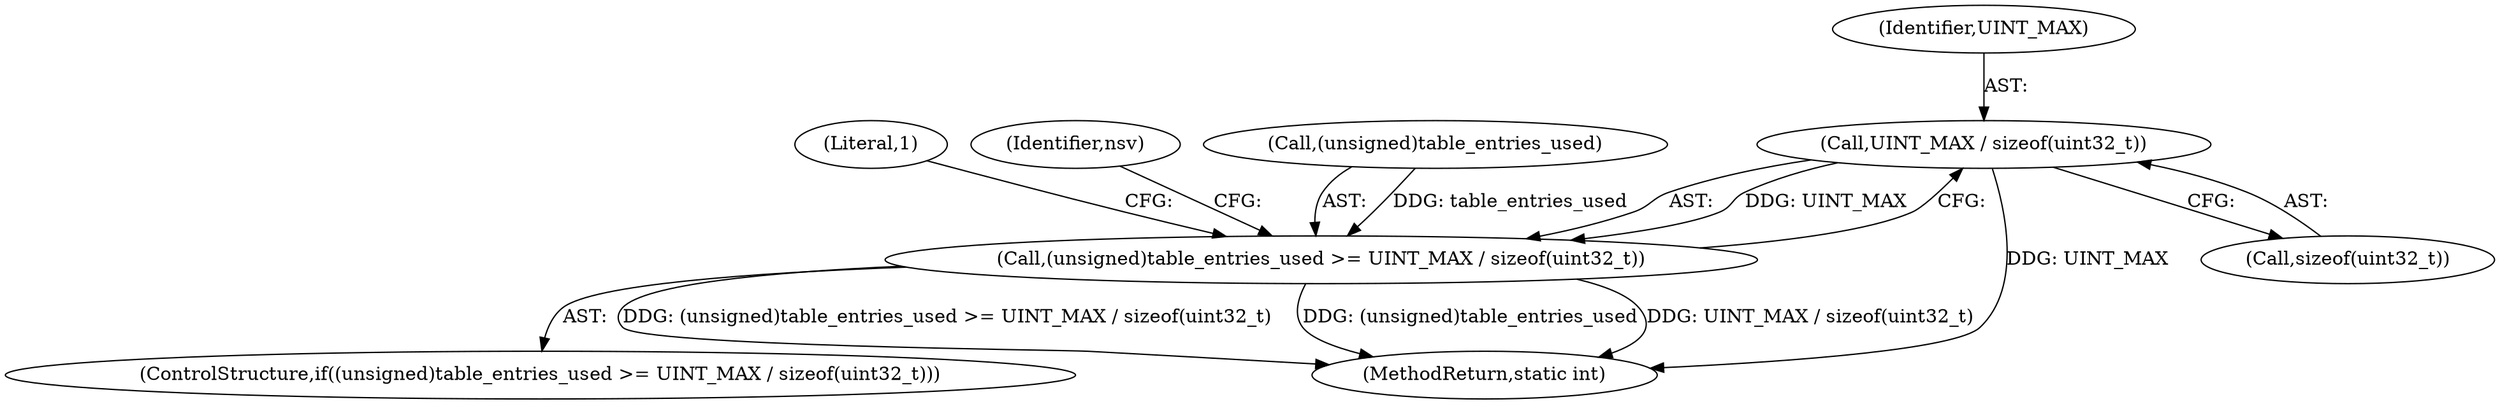 digraph "0_FFmpeg_c24bcb553650b91e9eff15ef6e54ca73de2453b7@API" {
"1000355" [label="(Call,UINT_MAX / sizeof(uint32_t))"];
"1000351" [label="(Call,(unsigned)table_entries_used >= UINT_MAX / sizeof(uint32_t))"];
"1000350" [label="(ControlStructure,if((unsigned)table_entries_used >= UINT_MAX / sizeof(uint32_t)))"];
"1000476" [label="(MethodReturn,static int)"];
"1000357" [label="(Call,sizeof(uint32_t))"];
"1000356" [label="(Identifier,UINT_MAX)"];
"1000355" [label="(Call,UINT_MAX / sizeof(uint32_t))"];
"1000361" [label="(Literal,1)"];
"1000364" [label="(Identifier,nsv)"];
"1000351" [label="(Call,(unsigned)table_entries_used >= UINT_MAX / sizeof(uint32_t))"];
"1000352" [label="(Call,(unsigned)table_entries_used)"];
"1000355" -> "1000351"  [label="AST: "];
"1000355" -> "1000357"  [label="CFG: "];
"1000356" -> "1000355"  [label="AST: "];
"1000357" -> "1000355"  [label="AST: "];
"1000351" -> "1000355"  [label="CFG: "];
"1000355" -> "1000476"  [label="DDG: UINT_MAX"];
"1000355" -> "1000351"  [label="DDG: UINT_MAX"];
"1000351" -> "1000350"  [label="AST: "];
"1000352" -> "1000351"  [label="AST: "];
"1000361" -> "1000351"  [label="CFG: "];
"1000364" -> "1000351"  [label="CFG: "];
"1000351" -> "1000476"  [label="DDG: (unsigned)table_entries_used >= UINT_MAX / sizeof(uint32_t)"];
"1000351" -> "1000476"  [label="DDG: (unsigned)table_entries_used"];
"1000351" -> "1000476"  [label="DDG: UINT_MAX / sizeof(uint32_t)"];
"1000352" -> "1000351"  [label="DDG: table_entries_used"];
}

